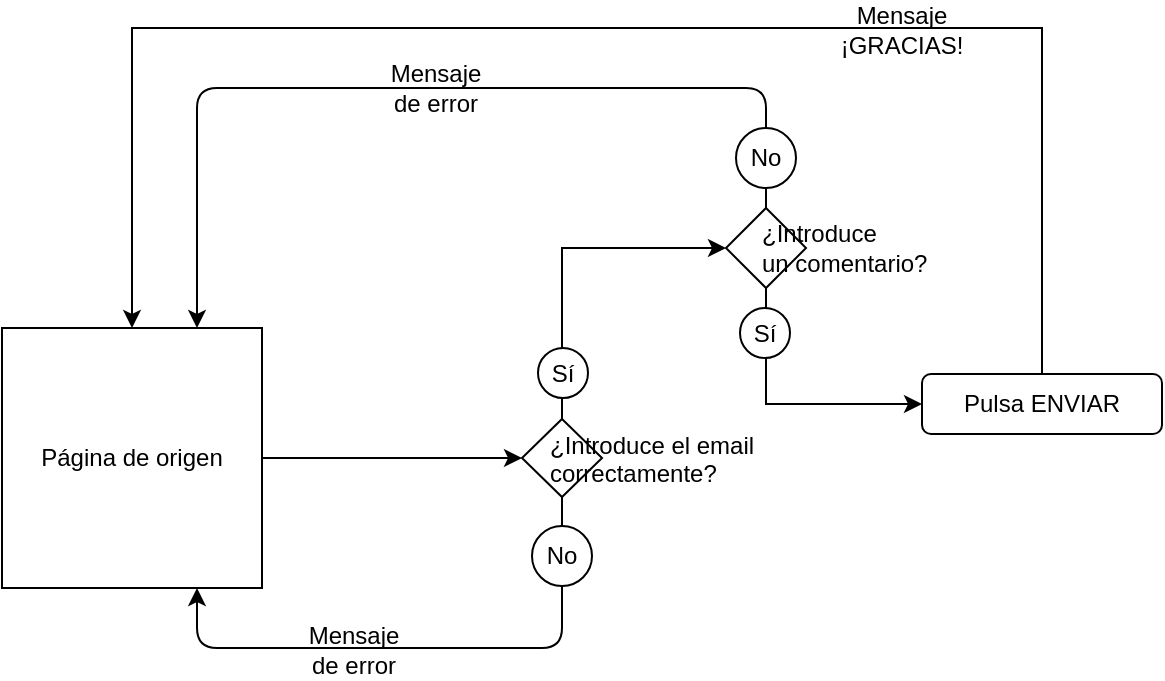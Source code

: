 <mxfile version="12.2.9" type="github" pages="1"><diagram name="Page-1" id="74e2e168-ea6b-b213-b513-2b3c1d86103e"><mxGraphModel dx="1408" dy="755" grid="1" gridSize="10" guides="1" tooltips="1" connect="1" arrows="1" fold="1" page="1" pageScale="1" pageWidth="1100" pageHeight="850" background="#ffffff" math="0" shadow="0"><root><mxCell id="0"/><mxCell id="1" parent="0"/><mxCell id="vBPyTzW7jm_XFS6Yjek_-4" value="" style="edgeStyle=orthogonalEdgeStyle;rounded=0;orthogonalLoop=1;jettySize=auto;html=1;" edge="1" parent="1" source="vBPyTzW7jm_XFS6Yjek_-1" target="vBPyTzW7jm_XFS6Yjek_-2"><mxGeometry relative="1" as="geometry"><mxPoint x="229.239" y="290" as="targetPoint"/></mxGeometry></mxCell><mxCell id="vBPyTzW7jm_XFS6Yjek_-1" value="Página de origen" style="whiteSpace=wrap;html=1;aspect=fixed;imageHeight=15;imageAspect=1;perimeter=rectanglePerimeter;" vertex="1" parent="1"><mxGeometry x="20" y="250" width="130" height="130" as="geometry"/></mxCell><mxCell id="vBPyTzW7jm_XFS6Yjek_-6" value="" style="edgeStyle=orthogonalEdgeStyle;rounded=0;orthogonalLoop=1;jettySize=auto;html=1;exitX=0.5;exitY=0;exitDx=0;exitDy=0;entryX=0;entryY=0.5;entryDx=0;entryDy=0;" edge="1" parent="1" source="vBPyTzW7jm_XFS6Yjek_-2" target="vBPyTzW7jm_XFS6Yjek_-22"><mxGeometry relative="1" as="geometry"><mxPoint x="300" y="290" as="sourcePoint"/><Array as="points"><mxPoint x="300" y="210"/></Array></mxGeometry></mxCell><mxCell id="vBPyTzW7jm_XFS6Yjek_-19" style="edgeStyle=orthogonalEdgeStyle;rounded=1;orthogonalLoop=1;jettySize=auto;html=1;exitX=0.5;exitY=1;exitDx=0;exitDy=0;entryX=0.75;entryY=1;entryDx=0;entryDy=0;snapToPoint=1;" edge="1" parent="1" source="vBPyTzW7jm_XFS6Yjek_-2" target="vBPyTzW7jm_XFS6Yjek_-1"><mxGeometry relative="1" as="geometry"><Array as="points"><mxPoint x="300" y="410"/><mxPoint x="118" y="410"/></Array></mxGeometry></mxCell><mxCell id="vBPyTzW7jm_XFS6Yjek_-2" value="" style="rhombus;whiteSpace=wrap;html=1;" vertex="1" parent="1"><mxGeometry x="280" y="295.5" width="40" height="39" as="geometry"/></mxCell><mxCell id="vBPyTzW7jm_XFS6Yjek_-10" value="¿Introduce el email&lt;div&gt;correctamente?&lt;/div&gt;&lt;div&gt;&lt;br&gt;&lt;/div&gt;" style="text;html=1;strokeColor=none;fillColor=none;align=left;verticalAlign=middle;whiteSpace=wrap;rounded=0;direction=south;" vertex="1" parent="1"><mxGeometry x="292" y="303" width="130" height="40" as="geometry"/></mxCell><mxCell id="vBPyTzW7jm_XFS6Yjek_-11" value="&lt;div&gt;Sí&lt;/div&gt;" style="ellipse;whiteSpace=wrap;html=1;aspect=fixed;align=center;" vertex="1" parent="1"><mxGeometry x="288" y="260" width="25" height="25" as="geometry"/></mxCell><mxCell id="vBPyTzW7jm_XFS6Yjek_-12" value="&lt;div align=&quot;center&quot;&gt;No&lt;/div&gt;" style="ellipse;whiteSpace=wrap;html=1;aspect=fixed;align=center;" vertex="1" parent="1"><mxGeometry x="285" y="349" width="30" height="30" as="geometry"/></mxCell><mxCell id="vBPyTzW7jm_XFS6Yjek_-20" value="Mensaje de error" style="text;html=1;strokeColor=none;fillColor=none;align=center;verticalAlign=middle;whiteSpace=wrap;rounded=0;" vertex="1" parent="1"><mxGeometry x="176" y="401" width="40" height="20" as="geometry"/></mxCell><mxCell id="vBPyTzW7jm_XFS6Yjek_-30" style="edgeStyle=orthogonalEdgeStyle;rounded=1;orthogonalLoop=1;jettySize=auto;html=1;exitX=0.5;exitY=0;exitDx=0;exitDy=0;entryX=0.75;entryY=0;entryDx=0;entryDy=0;" edge="1" parent="1" source="vBPyTzW7jm_XFS6Yjek_-22" target="vBPyTzW7jm_XFS6Yjek_-1"><mxGeometry relative="1" as="geometry"><Array as="points"><mxPoint x="402" y="130"/><mxPoint x="118" y="130"/></Array></mxGeometry></mxCell><mxCell id="vBPyTzW7jm_XFS6Yjek_-37" style="edgeStyle=orthogonalEdgeStyle;rounded=0;orthogonalLoop=1;jettySize=auto;html=1;exitX=0.5;exitY=1;exitDx=0;exitDy=0;entryX=0;entryY=0.5;entryDx=0;entryDy=0;" edge="1" parent="1" source="vBPyTzW7jm_XFS6Yjek_-22" target="vBPyTzW7jm_XFS6Yjek_-35"><mxGeometry relative="1" as="geometry"/></mxCell><mxCell id="vBPyTzW7jm_XFS6Yjek_-22" value="" style="rhombus;whiteSpace=wrap;html=1;align=center;" vertex="1" parent="1"><mxGeometry x="382" y="190" width="40" height="40" as="geometry"/></mxCell><mxCell id="vBPyTzW7jm_XFS6Yjek_-27" value="&lt;div&gt;¿Introduce &lt;br&gt;&lt;/div&gt;&lt;div&gt;un comentario?&lt;br&gt;&lt;/div&gt;" style="text;html=1;strokeColor=none;fillColor=none;align=left;verticalAlign=middle;whiteSpace=wrap;rounded=0;" vertex="1" parent="1"><mxGeometry x="398" y="200" width="130" height="20" as="geometry"/></mxCell><mxCell id="vBPyTzW7jm_XFS6Yjek_-28" value="&lt;div&gt;Sí&lt;/div&gt;" style="ellipse;whiteSpace=wrap;html=1;aspect=fixed;align=center;" vertex="1" parent="1"><mxGeometry x="389" y="240" width="25" height="25" as="geometry"/></mxCell><mxCell id="vBPyTzW7jm_XFS6Yjek_-31" value="&lt;div align=&quot;center&quot;&gt;No&lt;/div&gt;" style="ellipse;whiteSpace=wrap;html=1;aspect=fixed;align=center;" vertex="1" parent="1"><mxGeometry x="387" y="150" width="30" height="30" as="geometry"/></mxCell><mxCell id="vBPyTzW7jm_XFS6Yjek_-32" value="Mensaje de error" style="text;html=1;strokeColor=none;fillColor=none;align=center;verticalAlign=middle;whiteSpace=wrap;rounded=0;" vertex="1" parent="1"><mxGeometry x="217" y="120" width="40" height="20" as="geometry"/></mxCell><mxCell id="vBPyTzW7jm_XFS6Yjek_-38" style="edgeStyle=orthogonalEdgeStyle;rounded=0;orthogonalLoop=1;jettySize=auto;html=1;exitX=0.5;exitY=0;exitDx=0;exitDy=0;entryX=0.5;entryY=0;entryDx=0;entryDy=0;" edge="1" parent="1" source="vBPyTzW7jm_XFS6Yjek_-35" target="vBPyTzW7jm_XFS6Yjek_-1"><mxGeometry relative="1" as="geometry"><Array as="points"><mxPoint x="540" y="100"/><mxPoint x="85" y="100"/></Array></mxGeometry></mxCell><mxCell id="vBPyTzW7jm_XFS6Yjek_-35" value="&lt;div align=&quot;center&quot;&gt;Pulsa ENVIAR&lt;br&gt;&lt;/div&gt;" style="rounded=1;whiteSpace=wrap;html=1;align=center;strokeWidth=1;" vertex="1" parent="1"><mxGeometry x="480" y="273" width="120" height="30" as="geometry"/></mxCell><mxCell id="vBPyTzW7jm_XFS6Yjek_-39" value="&lt;div&gt;Mensaje&lt;/div&gt;&lt;div align=&quot;center&quot;&gt;¡GRACIAS!&lt;br&gt;&lt;/div&gt;" style="text;html=1;strokeColor=none;fillColor=none;align=center;verticalAlign=middle;whiteSpace=wrap;rounded=0;" vertex="1" parent="1"><mxGeometry x="450" y="91" width="40" height="20" as="geometry"/></mxCell></root></mxGraphModel></diagram></mxfile>